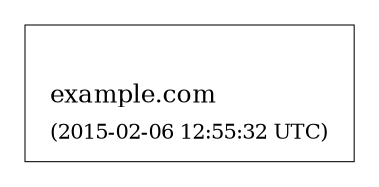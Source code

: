 digraph {
  graph [compound=true, rankdir=BT, ranksep=0.3];
	node [label="\N",
		penwidth=1.5
	];
	edge [penwidth=1.5];

  subgraph "cluster_example.com" {
		graph [label=<<TABLE BORDER="0"><TR><TD ALIGN="LEFT"><FONT POINT-SIZE="12">example.com</FONT></TD></TR><TR><TD ALIGN="LEFT"><FONT POINT-SIZE="10">(2015-02-06 12:55:32 UTC)</FONT></TD></TR></TABLE>>,
				labeljust=l,
				penwidth=0.5
		];
		"cluster_example.com_top" [shape=point, style=invis];
		"cluster_example.com_bottom" [shape=point, style=invis];
  }
}
